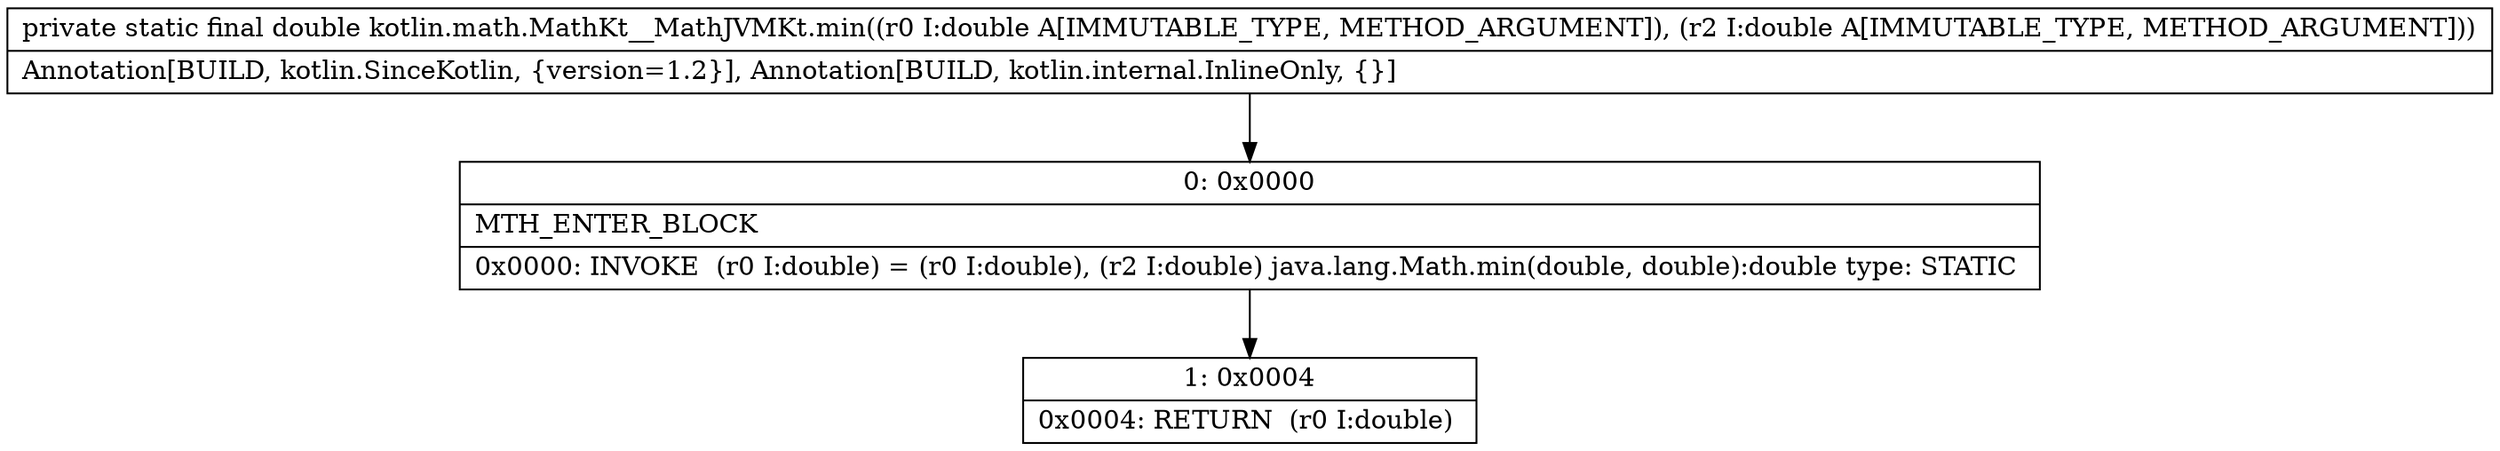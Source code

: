 digraph "CFG forkotlin.math.MathKt__MathJVMKt.min(DD)D" {
Node_0 [shape=record,label="{0\:\ 0x0000|MTH_ENTER_BLOCK\l|0x0000: INVOKE  (r0 I:double) = (r0 I:double), (r2 I:double) java.lang.Math.min(double, double):double type: STATIC \l}"];
Node_1 [shape=record,label="{1\:\ 0x0004|0x0004: RETURN  (r0 I:double) \l}"];
MethodNode[shape=record,label="{private static final double kotlin.math.MathKt__MathJVMKt.min((r0 I:double A[IMMUTABLE_TYPE, METHOD_ARGUMENT]), (r2 I:double A[IMMUTABLE_TYPE, METHOD_ARGUMENT]))  | Annotation[BUILD, kotlin.SinceKotlin, \{version=1.2\}], Annotation[BUILD, kotlin.internal.InlineOnly, \{\}]\l}"];
MethodNode -> Node_0;
Node_0 -> Node_1;
}

